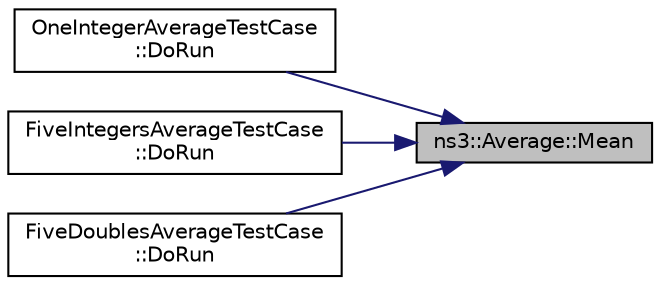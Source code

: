 digraph "ns3::Average::Mean"
{
 // LATEX_PDF_SIZE
  edge [fontname="Helvetica",fontsize="10",labelfontname="Helvetica",labelfontsize="10"];
  node [fontname="Helvetica",fontsize="10",shape=record];
  rankdir="RL";
  Node1 [label="ns3::Average::Mean",height=0.2,width=0.4,color="black", fillcolor="grey75", style="filled", fontcolor="black",tooltip="Estimate of mean, alias to Avg."];
  Node1 -> Node2 [dir="back",color="midnightblue",fontsize="10",style="solid",fontname="Helvetica"];
  Node2 [label="OneIntegerAverageTestCase\l::DoRun",height=0.2,width=0.4,color="black", fillcolor="white", style="filled",URL="$class_one_integer_average_test_case.html#a962250f65e253c4f61890b423f9b2e62",tooltip="Implementation to actually run this TestCase."];
  Node1 -> Node3 [dir="back",color="midnightblue",fontsize="10",style="solid",fontname="Helvetica"];
  Node3 [label="FiveIntegersAverageTestCase\l::DoRun",height=0.2,width=0.4,color="black", fillcolor="white", style="filled",URL="$class_five_integers_average_test_case.html#aab1153b04e5f0c96cbefe3b438ac1bd1",tooltip="Implementation to actually run this TestCase."];
  Node1 -> Node4 [dir="back",color="midnightblue",fontsize="10",style="solid",fontname="Helvetica"];
  Node4 [label="FiveDoublesAverageTestCase\l::DoRun",height=0.2,width=0.4,color="black", fillcolor="white", style="filled",URL="$class_five_doubles_average_test_case.html#aacfcb4f28de8cd6cca19268e9695704d",tooltip="Implementation to actually run this TestCase."];
}
